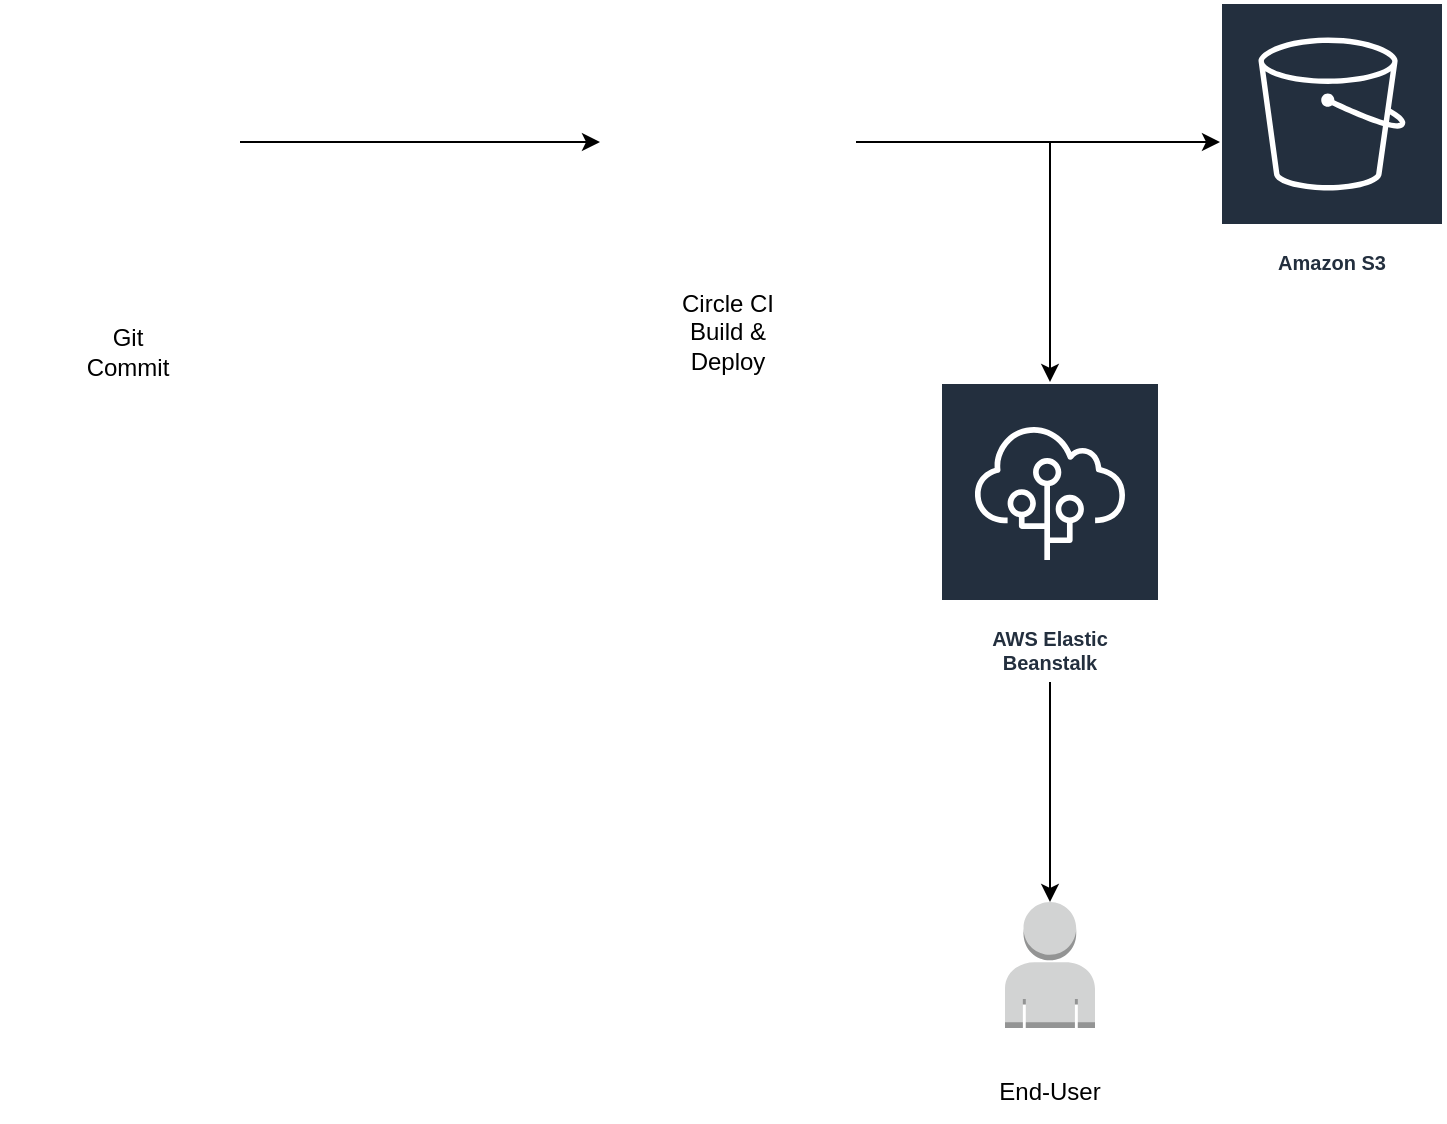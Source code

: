 <mxfile version="20.2.3" type="device"><diagram id="Ht1M8jgEwFfnCIfOTk4-" name="Page-1"><mxGraphModel dx="1344" dy="820" grid="1" gridSize="10" guides="1" tooltips="1" connect="1" arrows="1" fold="1" page="1" pageScale="1" pageWidth="1169" pageHeight="827" math="0" shadow="0"><root><mxCell id="0"/><mxCell id="1" parent="0"/><mxCell id="_N_oBWSuNdmZgcM167t0-5" style="edgeStyle=orthogonalEdgeStyle;rounded=0;orthogonalLoop=1;jettySize=auto;html=1;" edge="1" parent="1" source="_N_oBWSuNdmZgcM167t0-2" target="_N_oBWSuNdmZgcM167t0-4"><mxGeometry relative="1" as="geometry"/></mxCell><mxCell id="_N_oBWSuNdmZgcM167t0-2" value="" style="shape=image;html=1;verticalAlign=top;verticalLabelPosition=bottom;labelBackgroundColor=#ffffff;imageAspect=0;aspect=fixed;image=https://cdn0.iconfinder.com/data/icons/social-network-9/50/29-128.png" vertex="1" parent="1"><mxGeometry x="40" y="80" width="120" height="120" as="geometry"/></mxCell><mxCell id="_N_oBWSuNdmZgcM167t0-3" value="Git Commit" style="text;html=1;strokeColor=none;fillColor=none;align=center;verticalAlign=middle;whiteSpace=wrap;rounded=0;" vertex="1" parent="1"><mxGeometry x="74" y="230" width="60" height="30" as="geometry"/></mxCell><mxCell id="_N_oBWSuNdmZgcM167t0-8" style="edgeStyle=orthogonalEdgeStyle;rounded=0;orthogonalLoop=1;jettySize=auto;html=1;" edge="1" parent="1" source="_N_oBWSuNdmZgcM167t0-4" target="_N_oBWSuNdmZgcM167t0-7"><mxGeometry relative="1" as="geometry"/></mxCell><mxCell id="_N_oBWSuNdmZgcM167t0-10" style="edgeStyle=orthogonalEdgeStyle;rounded=0;orthogonalLoop=1;jettySize=auto;html=1;" edge="1" parent="1" source="_N_oBWSuNdmZgcM167t0-4" target="_N_oBWSuNdmZgcM167t0-9"><mxGeometry relative="1" as="geometry"/></mxCell><mxCell id="_N_oBWSuNdmZgcM167t0-4" value="" style="shape=image;html=1;verticalAlign=top;verticalLabelPosition=bottom;labelBackgroundColor=#ffffff;imageAspect=0;aspect=fixed;image=https://cdn2.iconfinder.com/data/icons/css-vol-1/24/circleci-128.png" vertex="1" parent="1"><mxGeometry x="340" y="76" width="128" height="128" as="geometry"/></mxCell><mxCell id="_N_oBWSuNdmZgcM167t0-6" value="Circle CI Build &amp;amp; Deploy" style="text;html=1;strokeColor=none;fillColor=none;align=center;verticalAlign=middle;whiteSpace=wrap;rounded=0;" vertex="1" parent="1"><mxGeometry x="374" y="220" width="60" height="30" as="geometry"/></mxCell><mxCell id="_N_oBWSuNdmZgcM167t0-7" value="Amazon S3" style="sketch=0;outlineConnect=0;fontColor=#232F3E;gradientColor=none;strokeColor=#ffffff;fillColor=#232F3E;dashed=0;verticalLabelPosition=middle;verticalAlign=bottom;align=center;html=1;whiteSpace=wrap;fontSize=10;fontStyle=1;spacing=3;shape=mxgraph.aws4.productIcon;prIcon=mxgraph.aws4.s3;" vertex="1" parent="1"><mxGeometry x="650" y="70" width="112" height="140" as="geometry"/></mxCell><mxCell id="_N_oBWSuNdmZgcM167t0-12" style="edgeStyle=orthogonalEdgeStyle;rounded=0;orthogonalLoop=1;jettySize=auto;html=1;" edge="1" parent="1" source="_N_oBWSuNdmZgcM167t0-9" target="_N_oBWSuNdmZgcM167t0-11"><mxGeometry relative="1" as="geometry"/></mxCell><mxCell id="_N_oBWSuNdmZgcM167t0-9" value="AWS Elastic Beanstalk" style="sketch=0;outlineConnect=0;fontColor=#232F3E;gradientColor=none;strokeColor=#ffffff;fillColor=#232F3E;dashed=0;verticalLabelPosition=middle;verticalAlign=bottom;align=center;html=1;whiteSpace=wrap;fontSize=10;fontStyle=1;spacing=3;shape=mxgraph.aws4.productIcon;prIcon=mxgraph.aws4.elastic_beanstalk;" vertex="1" parent="1"><mxGeometry x="510" y="260" width="110" height="150" as="geometry"/></mxCell><mxCell id="_N_oBWSuNdmZgcM167t0-11" value="" style="outlineConnect=0;dashed=0;verticalLabelPosition=bottom;verticalAlign=top;align=center;html=1;shape=mxgraph.aws3.user;fillColor=#D2D3D3;gradientColor=none;" vertex="1" parent="1"><mxGeometry x="542.5" y="520" width="45" height="63" as="geometry"/></mxCell><mxCell id="_N_oBWSuNdmZgcM167t0-13" value="End-User" style="text;html=1;strokeColor=none;fillColor=none;align=center;verticalAlign=middle;whiteSpace=wrap;rounded=0;" vertex="1" parent="1"><mxGeometry x="535" y="600" width="60" height="30" as="geometry"/></mxCell></root></mxGraphModel></diagram></mxfile>